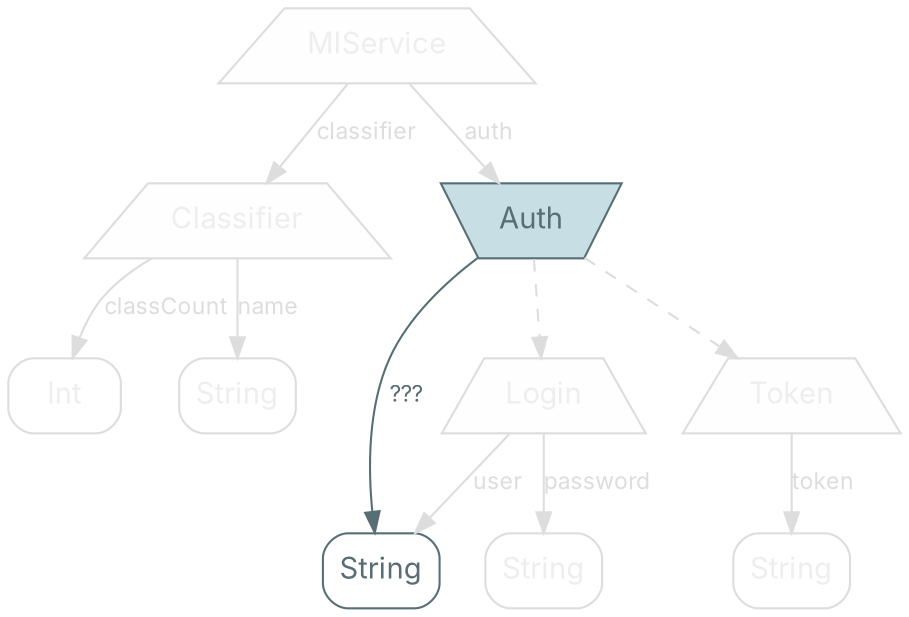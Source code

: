 digraph {
    bgcolor=transparent

    // Default theme
    node[shape="rectangle" style="rounded,filled" color="#586E75" fillcolor="#ffffff" fontcolor="#586E75" fontname="Inter,Arial"]
    edge[color="#586E75" fontcolor="#586E75" fontname="Inter,Arial" fontsize=11]

    // product types
    mlService, classifier, login, token [shape=trapezium style=filled fillcolor="#C8DEE5"]

    // sum types
    auth[shape=invtrapezium, style=filled fillcolor="#C8DEE5"]

    mlService[label=MlService color="#dddddd" fontcolor="#eeeeee" fillcolor="#fefefe"]

    classifier[label=Classifier color="#dddddd" fontcolor="#eeeeee" fillcolor="#fefefe"]
    classifier_name[label=String shape=box color="#dddddd" fontcolor="#eeeeee"]
    classifier_classCount[label=Int shape=box color="#dddddd" fontcolor="#eeeeee"]

    auth[label=Auth]

    login[label=Login color="#dddddd" fontcolor="#eeeeee" fillcolor="#fefefe"]
    login_user[label=String shape=box]
    login_password[label=String shape=box color="#dddddd" fontcolor="#eeeeee"]

    token[label=Token color="#dddddd" fontcolor="#eeeeee" fillcolor="#fefefe"]
    token_token[label=String shape=box color="#dddddd" fontcolor="#eeeeee"]

    mlService -> classifier[label=classifier color="#dddddd" fontcolor="#dddddd"]
    mlService -> auth[label=auth color="#dddddd" fontcolor="#dddddd"]

    classifier -> classifier_name[label=name color="#dddddd" fontcolor="#dddddd"]
    classifier -> classifier_classCount[label=classCount color="#dddddd" fontcolor="#dddddd"]

    token -> token_token[label=token color="#dddddd" fontcolor="#dddddd"]

    login -> login_user[label=user color="#dddddd" fontcolor="#dddddd"]
    login -> login_password[label=password color="#dddddd" fontcolor="#dddddd"]

    auth -> token[style=dashed color="#dddddd" fontcolor="#dddddd"]
    auth -> login[style=dashed color="#dddddd" fontcolor="#dddddd"]
    auth -> login_user[label="???"]
}
